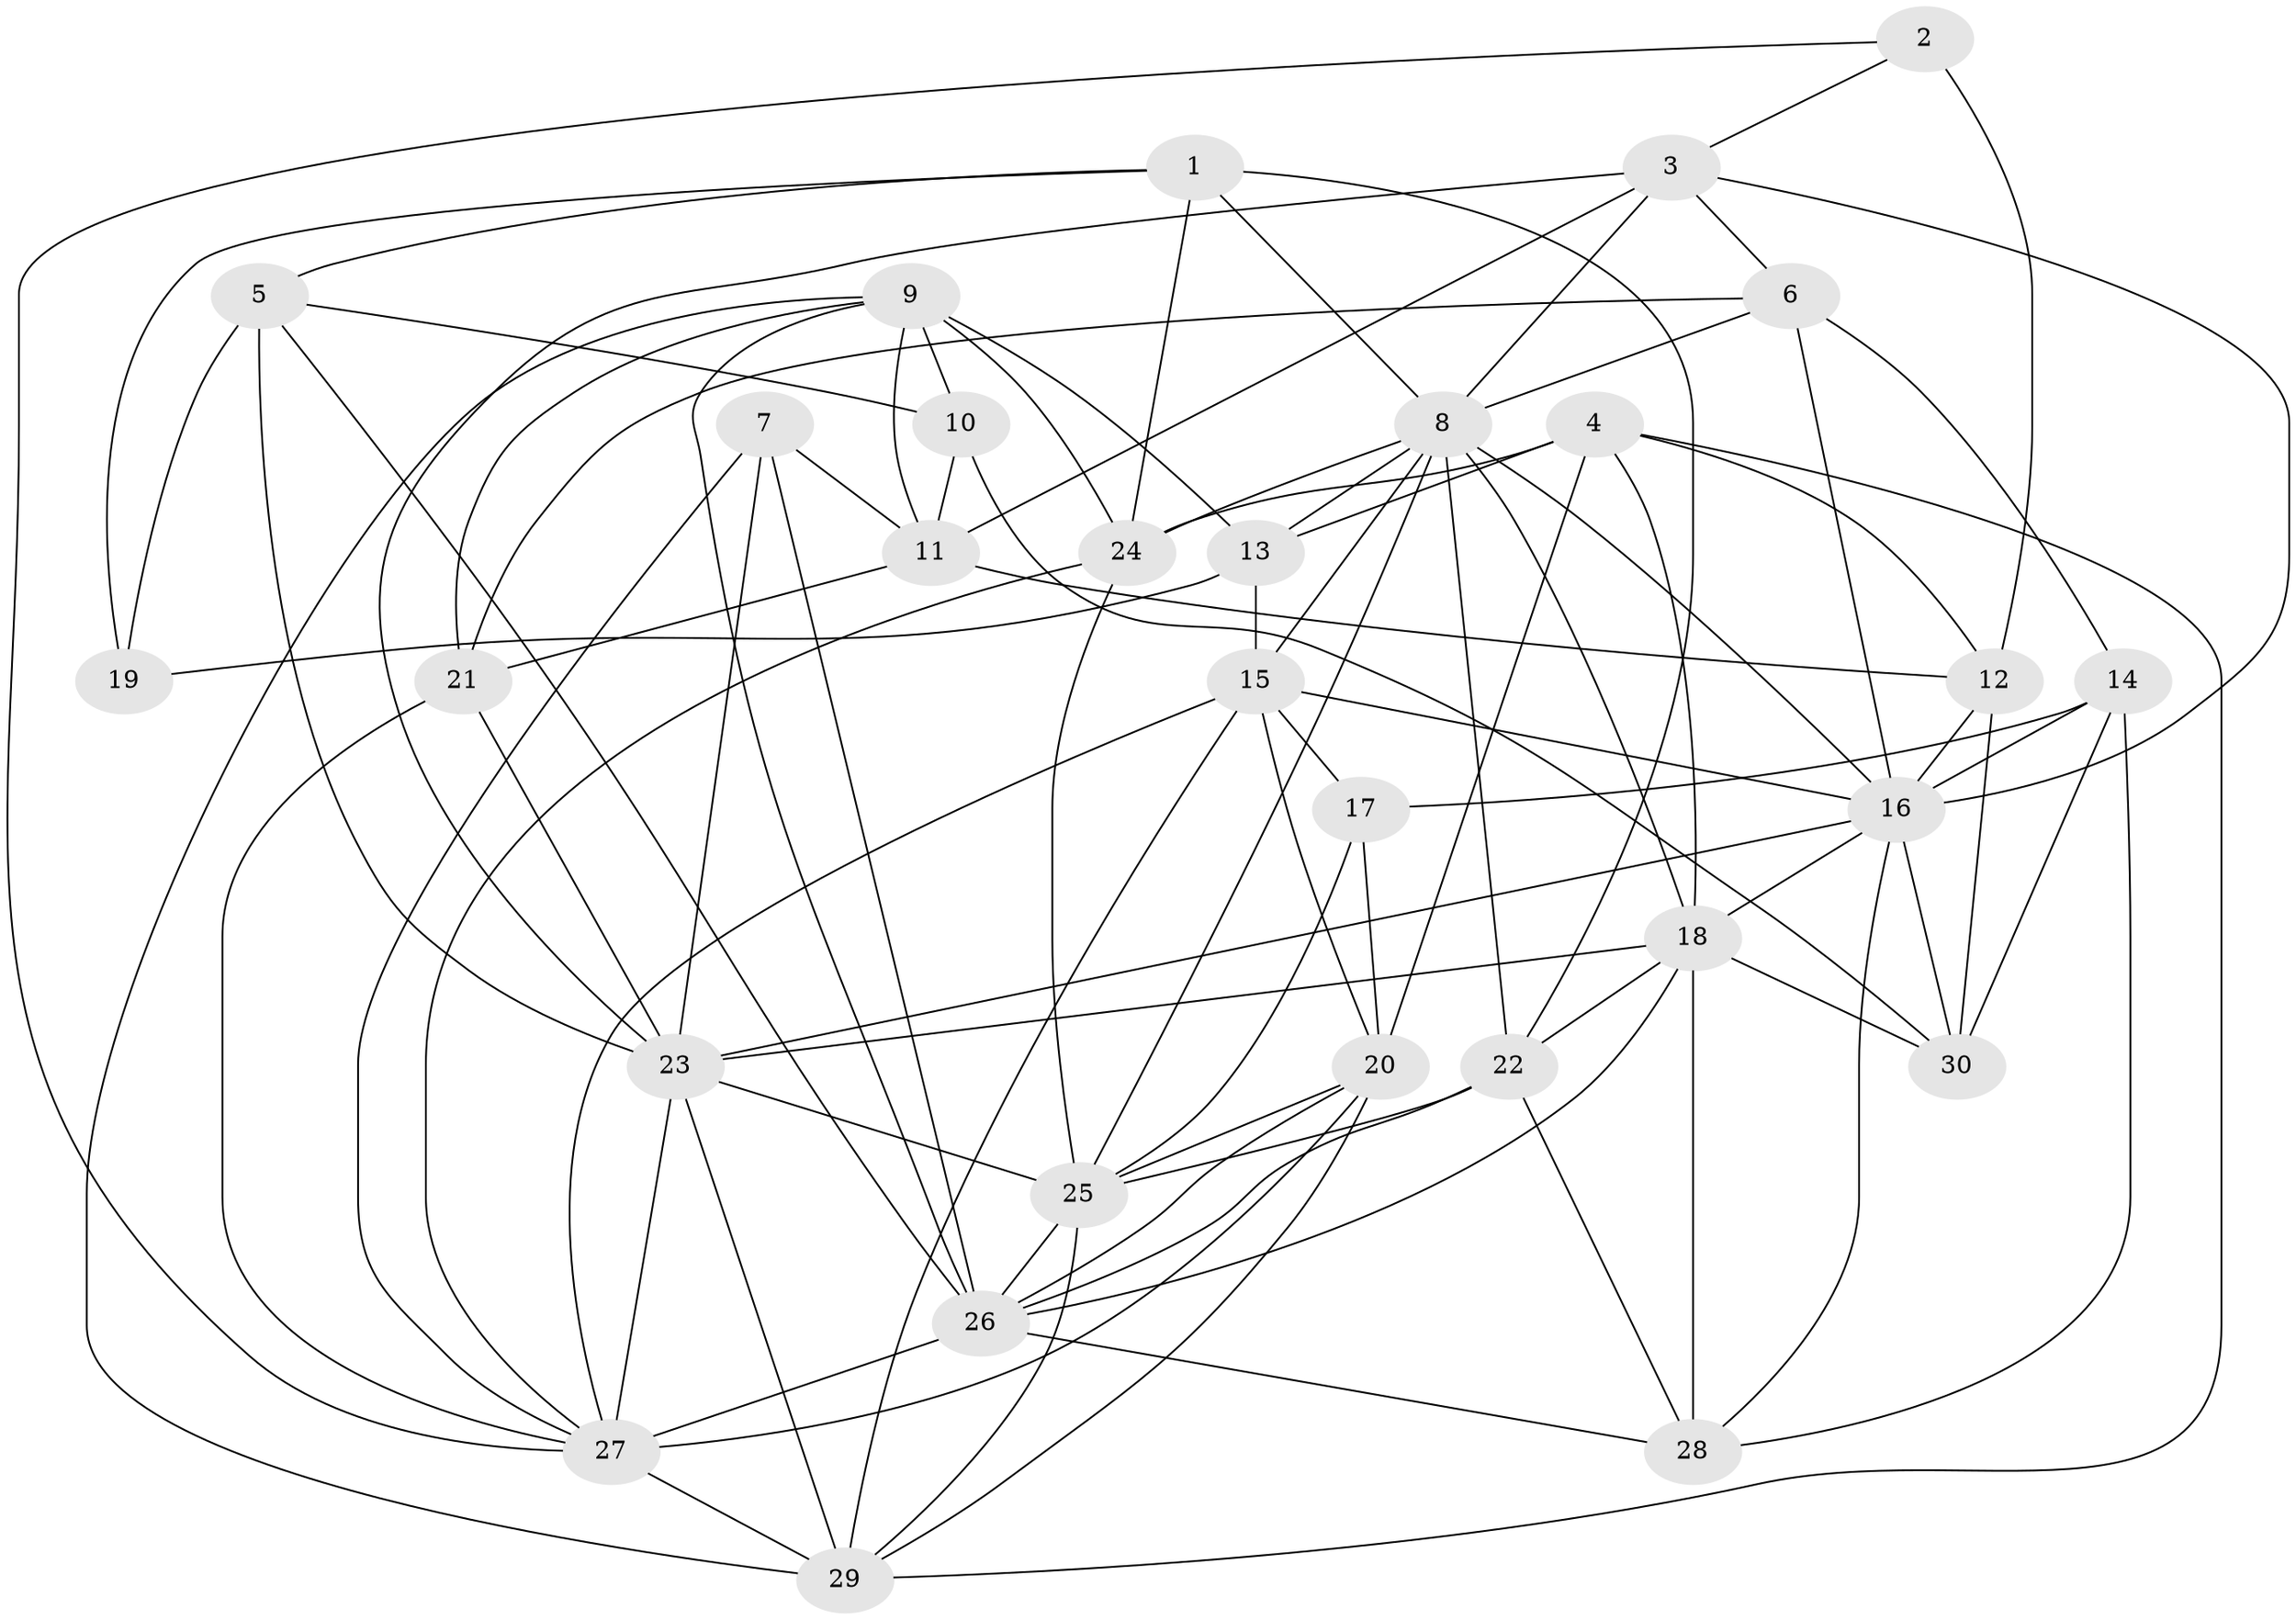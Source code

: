 // original degree distribution, {5: 0.14285714285714285, 2: 0.09090909090909091, 3: 0.2857142857142857, 4: 0.35064935064935066, 9: 0.012987012987012988, 6: 0.09090909090909091, 7: 0.025974025974025976}
// Generated by graph-tools (version 1.1) at 2025/37/03/04/25 23:37:02]
// undirected, 30 vertices, 92 edges
graph export_dot {
  node [color=gray90,style=filled];
  1;
  2;
  3;
  4;
  5;
  6;
  7;
  8;
  9;
  10;
  11;
  12;
  13;
  14;
  15;
  16;
  17;
  18;
  19;
  20;
  21;
  22;
  23;
  24;
  25;
  26;
  27;
  28;
  29;
  30;
  1 -- 5 [weight=1.0];
  1 -- 8 [weight=1.0];
  1 -- 19 [weight=1.0];
  1 -- 22 [weight=1.0];
  1 -- 24 [weight=1.0];
  2 -- 3 [weight=1.0];
  2 -- 12 [weight=2.0];
  2 -- 27 [weight=1.0];
  3 -- 6 [weight=1.0];
  3 -- 8 [weight=1.0];
  3 -- 11 [weight=1.0];
  3 -- 16 [weight=1.0];
  3 -- 23 [weight=1.0];
  4 -- 12 [weight=2.0];
  4 -- 13 [weight=1.0];
  4 -- 18 [weight=1.0];
  4 -- 20 [weight=1.0];
  4 -- 24 [weight=1.0];
  4 -- 29 [weight=1.0];
  5 -- 10 [weight=1.0];
  5 -- 19 [weight=1.0];
  5 -- 23 [weight=1.0];
  5 -- 26 [weight=1.0];
  6 -- 8 [weight=1.0];
  6 -- 14 [weight=1.0];
  6 -- 16 [weight=1.0];
  6 -- 21 [weight=1.0];
  7 -- 11 [weight=1.0];
  7 -- 23 [weight=1.0];
  7 -- 26 [weight=1.0];
  7 -- 27 [weight=1.0];
  8 -- 13 [weight=1.0];
  8 -- 15 [weight=1.0];
  8 -- 16 [weight=1.0];
  8 -- 18 [weight=1.0];
  8 -- 22 [weight=1.0];
  8 -- 24 [weight=1.0];
  8 -- 25 [weight=1.0];
  9 -- 10 [weight=1.0];
  9 -- 11 [weight=1.0];
  9 -- 13 [weight=2.0];
  9 -- 21 [weight=2.0];
  9 -- 24 [weight=2.0];
  9 -- 26 [weight=1.0];
  9 -- 29 [weight=1.0];
  10 -- 11 [weight=1.0];
  10 -- 30 [weight=1.0];
  11 -- 12 [weight=1.0];
  11 -- 21 [weight=2.0];
  12 -- 16 [weight=1.0];
  12 -- 30 [weight=1.0];
  13 -- 15 [weight=1.0];
  13 -- 19 [weight=1.0];
  14 -- 16 [weight=1.0];
  14 -- 17 [weight=1.0];
  14 -- 28 [weight=1.0];
  14 -- 30 [weight=1.0];
  15 -- 16 [weight=1.0];
  15 -- 17 [weight=1.0];
  15 -- 20 [weight=1.0];
  15 -- 27 [weight=1.0];
  15 -- 29 [weight=1.0];
  16 -- 18 [weight=1.0];
  16 -- 23 [weight=2.0];
  16 -- 28 [weight=1.0];
  16 -- 30 [weight=2.0];
  17 -- 20 [weight=1.0];
  17 -- 25 [weight=1.0];
  18 -- 22 [weight=1.0];
  18 -- 23 [weight=1.0];
  18 -- 26 [weight=1.0];
  18 -- 28 [weight=2.0];
  18 -- 30 [weight=1.0];
  20 -- 25 [weight=1.0];
  20 -- 26 [weight=1.0];
  20 -- 27 [weight=2.0];
  20 -- 29 [weight=1.0];
  21 -- 23 [weight=2.0];
  21 -- 27 [weight=1.0];
  22 -- 25 [weight=1.0];
  22 -- 26 [weight=1.0];
  22 -- 28 [weight=1.0];
  23 -- 25 [weight=1.0];
  23 -- 27 [weight=2.0];
  23 -- 29 [weight=1.0];
  24 -- 25 [weight=1.0];
  24 -- 27 [weight=1.0];
  25 -- 26 [weight=1.0];
  25 -- 29 [weight=1.0];
  26 -- 27 [weight=1.0];
  26 -- 28 [weight=1.0];
  27 -- 29 [weight=1.0];
}
